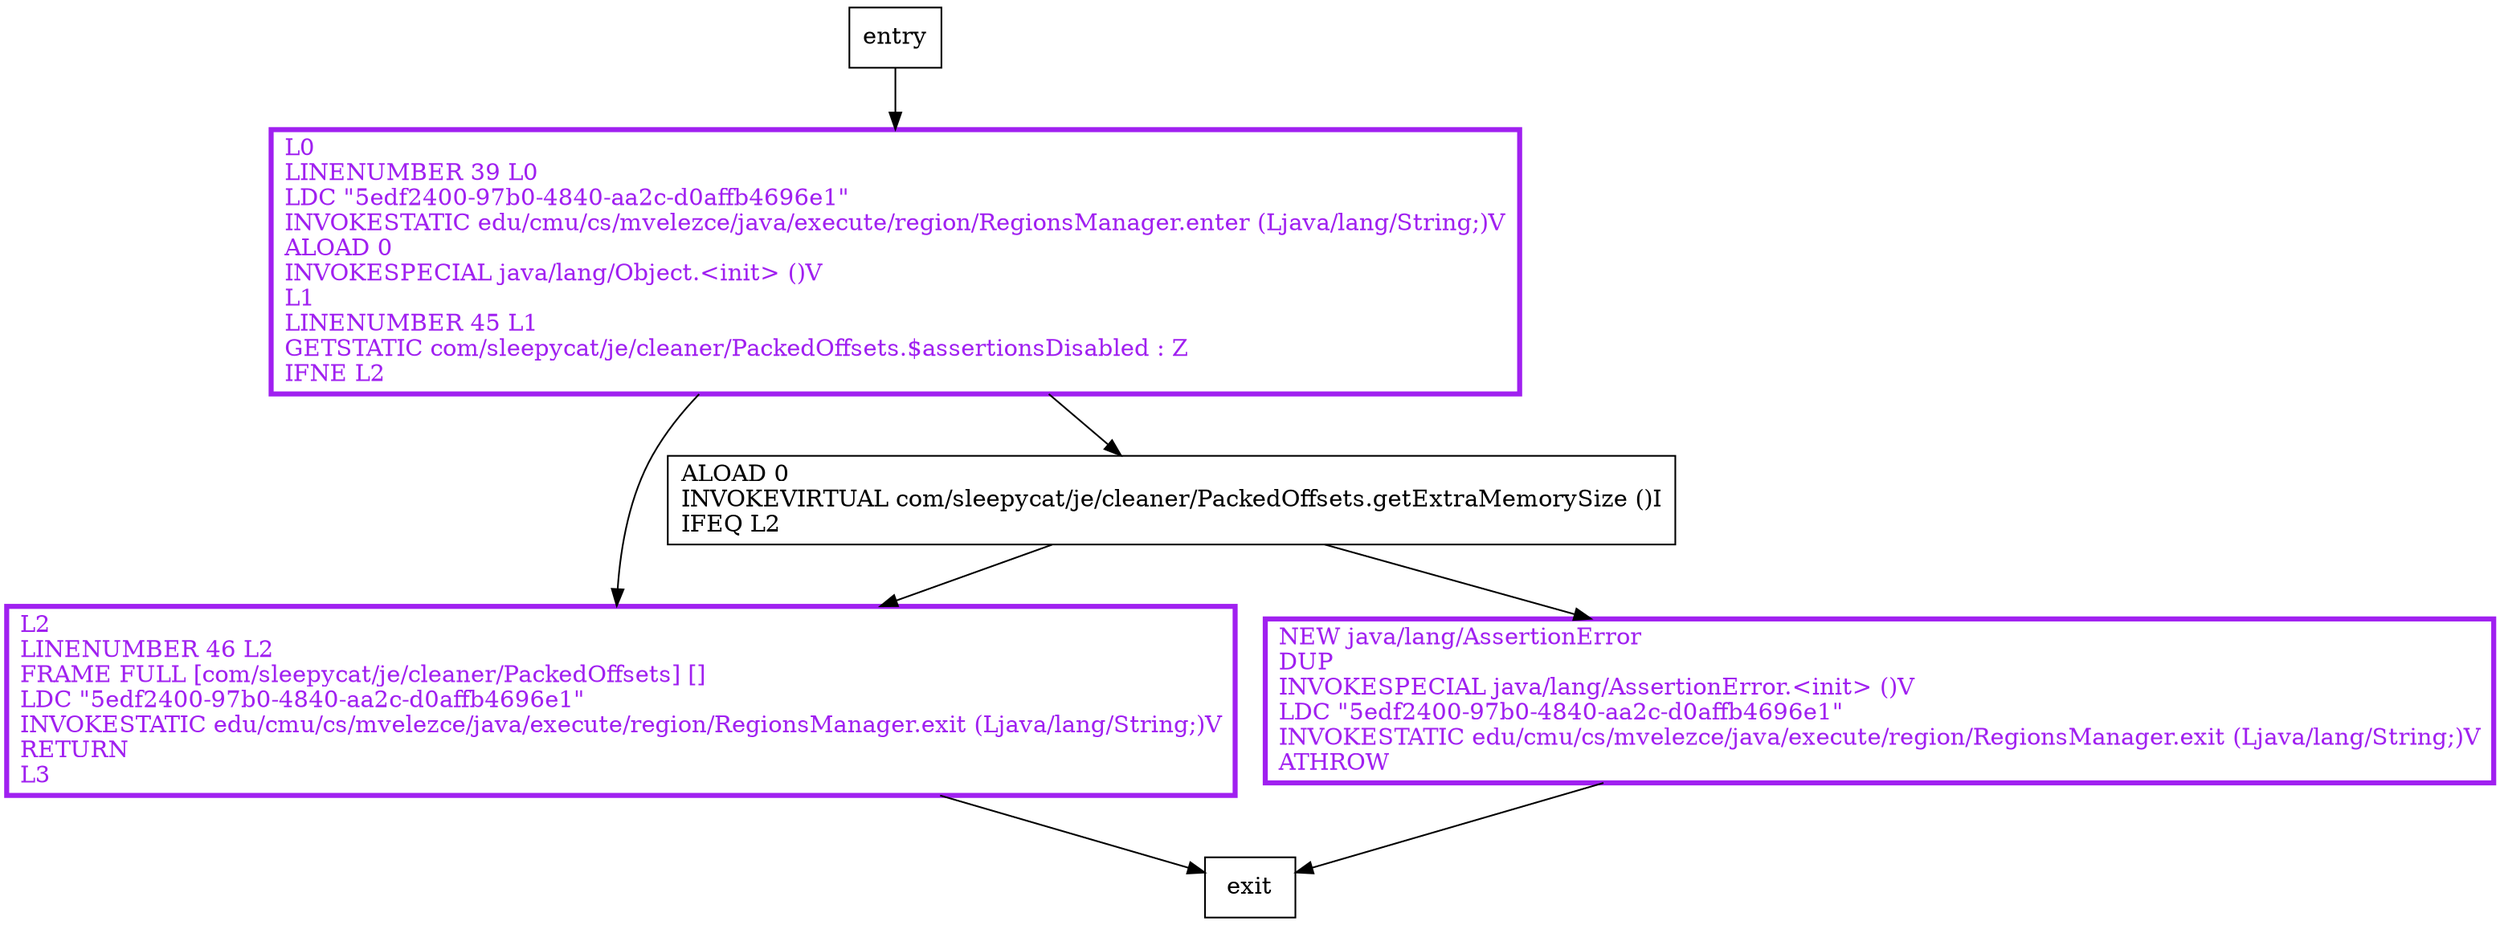 digraph <init> {
node [shape=record];
1473653021 [label="ALOAD 0\lINVOKEVIRTUAL com/sleepycat/je/cleaner/PackedOffsets.getExtraMemorySize ()I\lIFEQ L2\l"];
997305227 [label="L2\lLINENUMBER 46 L2\lFRAME FULL [com/sleepycat/je/cleaner/PackedOffsets] []\lLDC \"5edf2400-97b0-4840-aa2c-d0affb4696e1\"\lINVOKESTATIC edu/cmu/cs/mvelezce/java/execute/region/RegionsManager.exit (Ljava/lang/String;)V\lRETURN\lL3\l"];
1026226546 [label="NEW java/lang/AssertionError\lDUP\lINVOKESPECIAL java/lang/AssertionError.\<init\> ()V\lLDC \"5edf2400-97b0-4840-aa2c-d0affb4696e1\"\lINVOKESTATIC edu/cmu/cs/mvelezce/java/execute/region/RegionsManager.exit (Ljava/lang/String;)V\lATHROW\l"];
1328005196 [label="L0\lLINENUMBER 39 L0\lLDC \"5edf2400-97b0-4840-aa2c-d0affb4696e1\"\lINVOKESTATIC edu/cmu/cs/mvelezce/java/execute/region/RegionsManager.enter (Ljava/lang/String;)V\lALOAD 0\lINVOKESPECIAL java/lang/Object.\<init\> ()V\lL1\lLINENUMBER 45 L1\lGETSTATIC com/sleepycat/je/cleaner/PackedOffsets.$assertionsDisabled : Z\lIFNE L2\l"];
entry;
exit;
entry -> 1328005196
1473653021 -> 997305227
1473653021 -> 1026226546
997305227 -> exit
1026226546 -> exit
1328005196 -> 1473653021
1328005196 -> 997305227
997305227[fontcolor="purple", penwidth=3, color="purple"];
1026226546[fontcolor="purple", penwidth=3, color="purple"];
1328005196[fontcolor="purple", penwidth=3, color="purple"];
}
